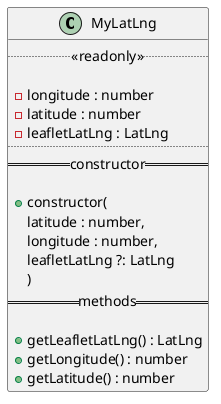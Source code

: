 @startuml MyLatLng Diagram
class MyLatLng {
  ..<<readonly>>..

  - longitude : number
  - latitude : number
  - leafletLatLng : LatLng
  ....
  ==constructor==

  + constructor(
    latitude : number,
    longitude : number,
    leafletLatLng ?: LatLng
    )
  ==methods==

  + getLeafletLatLng() : LatLng
  + getLongitude() : number
  + getLatitude() : number
}

/'
' if you decomment this part it will no longer appear within the package
' leaflet, this part has already been moved to the main file, it's here
' just to remember it
'/
' MyLatLng --> LatLng
@enduml

